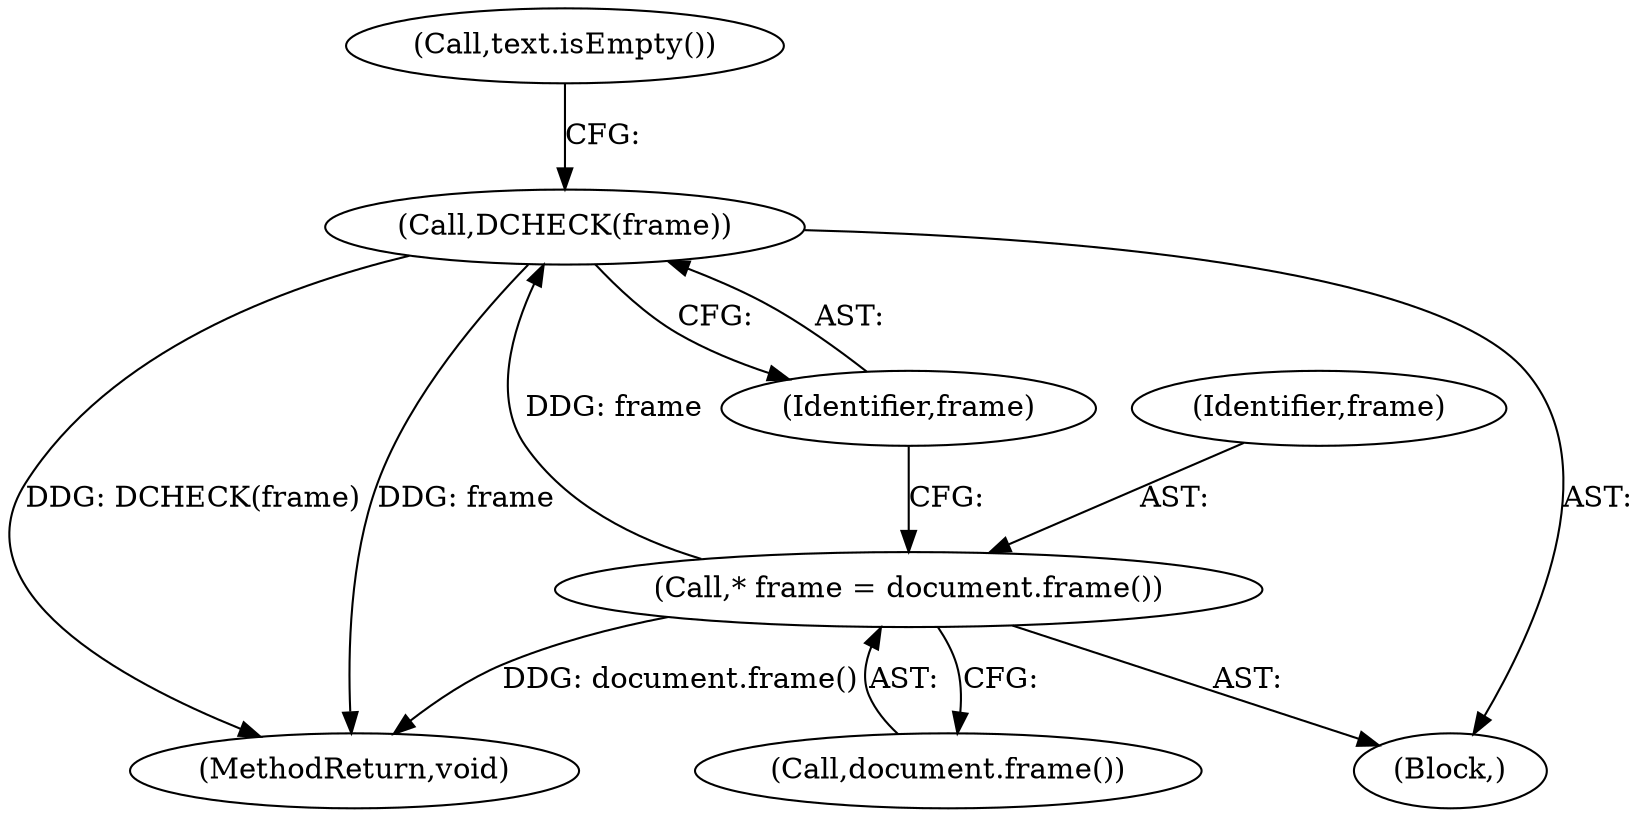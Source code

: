 digraph "0_Chrome_a69c7b5d863dacbb08bfaa04359e3bc0bb4470dc_0@pointer" {
"1000111" [label="(Call,DCHECK(frame))"];
"1000108" [label="(Call,* frame = document.frame())"];
"1000128" [label="(MethodReturn,void)"];
"1000110" [label="(Call,document.frame())"];
"1000112" [label="(Identifier,frame)"];
"1000111" [label="(Call,DCHECK(frame))"];
"1000109" [label="(Identifier,frame)"];
"1000115" [label="(Call,text.isEmpty())"];
"1000106" [label="(Block,)"];
"1000108" [label="(Call,* frame = document.frame())"];
"1000111" -> "1000106"  [label="AST: "];
"1000111" -> "1000112"  [label="CFG: "];
"1000112" -> "1000111"  [label="AST: "];
"1000115" -> "1000111"  [label="CFG: "];
"1000111" -> "1000128"  [label="DDG: frame"];
"1000111" -> "1000128"  [label="DDG: DCHECK(frame)"];
"1000108" -> "1000111"  [label="DDG: frame"];
"1000108" -> "1000106"  [label="AST: "];
"1000108" -> "1000110"  [label="CFG: "];
"1000109" -> "1000108"  [label="AST: "];
"1000110" -> "1000108"  [label="AST: "];
"1000112" -> "1000108"  [label="CFG: "];
"1000108" -> "1000128"  [label="DDG: document.frame()"];
}
